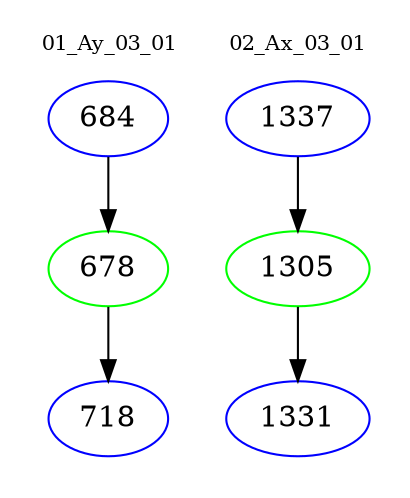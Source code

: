 digraph{
subgraph cluster_0 {
color = white
label = "01_Ay_03_01";
fontsize=10;
T0_684 [label="684", color="blue"]
T0_684 -> T0_678 [color="black"]
T0_678 [label="678", color="green"]
T0_678 -> T0_718 [color="black"]
T0_718 [label="718", color="blue"]
}
subgraph cluster_1 {
color = white
label = "02_Ax_03_01";
fontsize=10;
T1_1337 [label="1337", color="blue"]
T1_1337 -> T1_1305 [color="black"]
T1_1305 [label="1305", color="green"]
T1_1305 -> T1_1331 [color="black"]
T1_1331 [label="1331", color="blue"]
}
}
